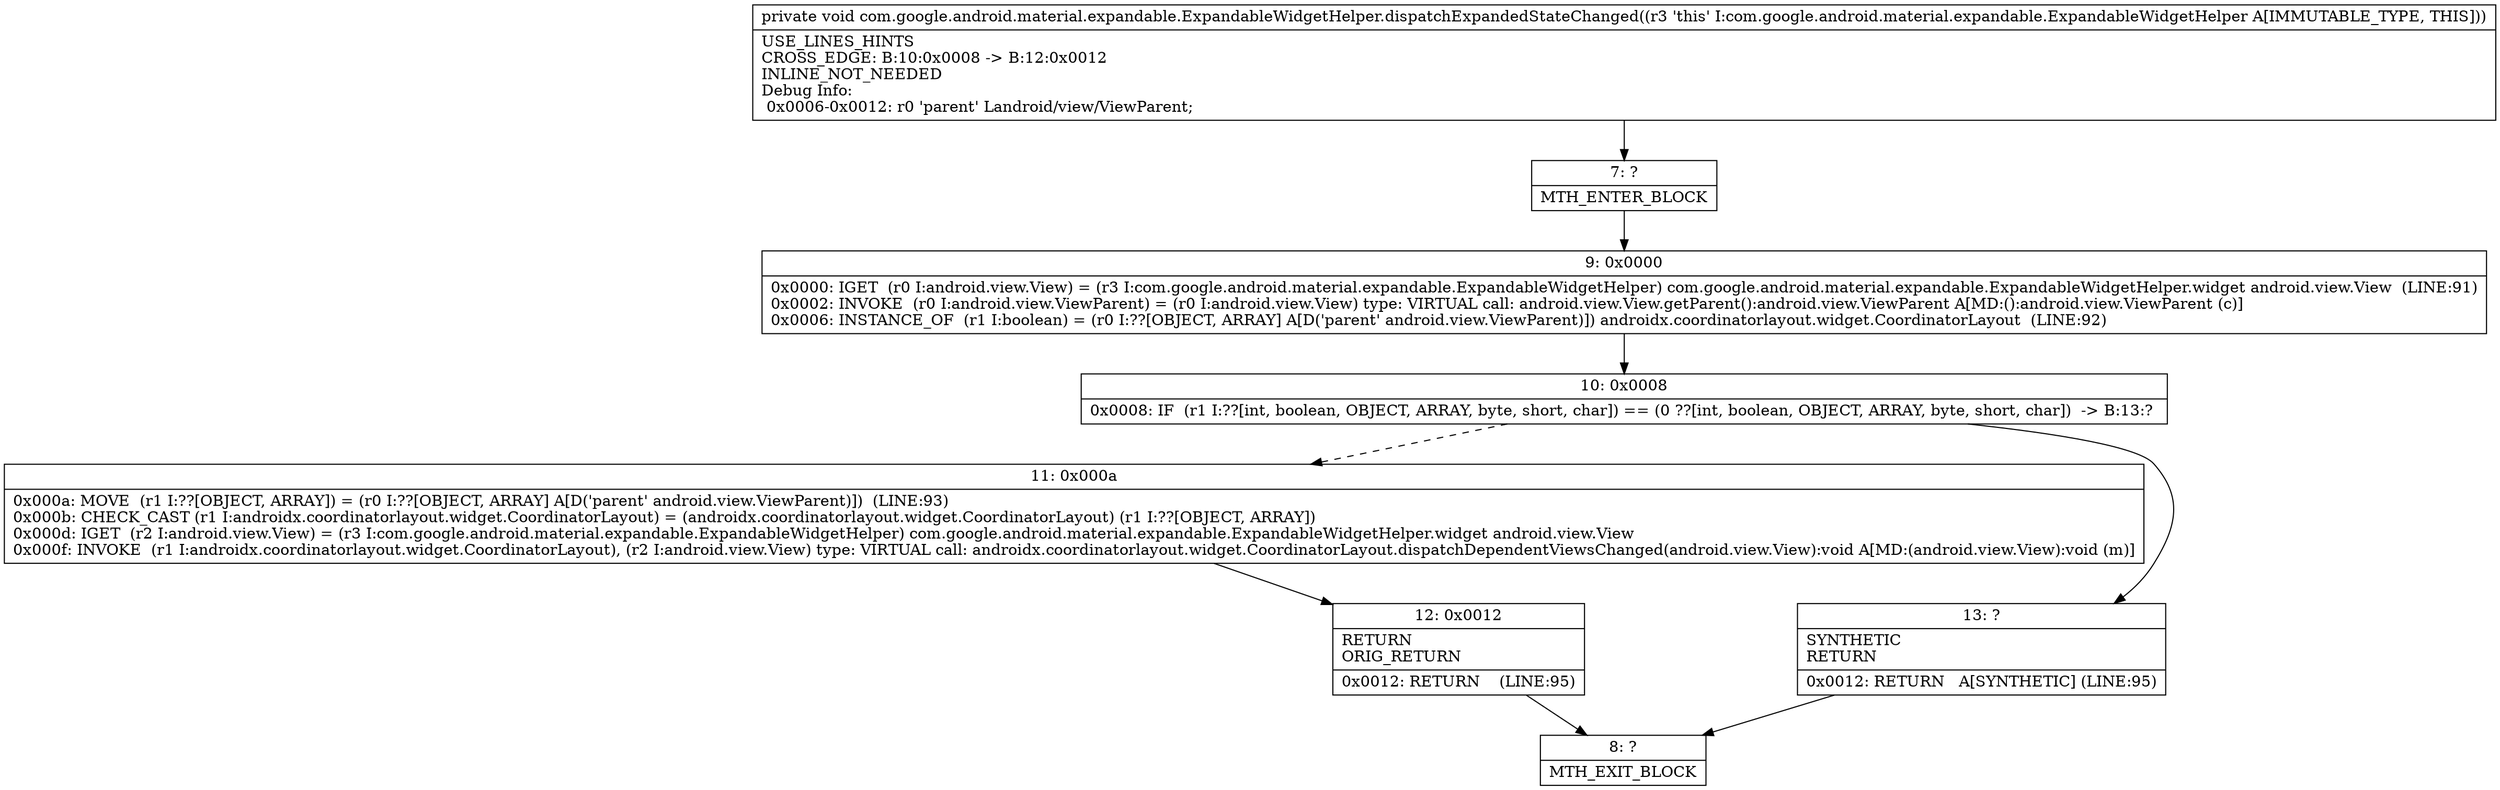 digraph "CFG forcom.google.android.material.expandable.ExpandableWidgetHelper.dispatchExpandedStateChanged()V" {
Node_7 [shape=record,label="{7\:\ ?|MTH_ENTER_BLOCK\l}"];
Node_9 [shape=record,label="{9\:\ 0x0000|0x0000: IGET  (r0 I:android.view.View) = (r3 I:com.google.android.material.expandable.ExpandableWidgetHelper) com.google.android.material.expandable.ExpandableWidgetHelper.widget android.view.View  (LINE:91)\l0x0002: INVOKE  (r0 I:android.view.ViewParent) = (r0 I:android.view.View) type: VIRTUAL call: android.view.View.getParent():android.view.ViewParent A[MD:():android.view.ViewParent (c)]\l0x0006: INSTANCE_OF  (r1 I:boolean) = (r0 I:??[OBJECT, ARRAY] A[D('parent' android.view.ViewParent)]) androidx.coordinatorlayout.widget.CoordinatorLayout  (LINE:92)\l}"];
Node_10 [shape=record,label="{10\:\ 0x0008|0x0008: IF  (r1 I:??[int, boolean, OBJECT, ARRAY, byte, short, char]) == (0 ??[int, boolean, OBJECT, ARRAY, byte, short, char])  \-\> B:13:? \l}"];
Node_11 [shape=record,label="{11\:\ 0x000a|0x000a: MOVE  (r1 I:??[OBJECT, ARRAY]) = (r0 I:??[OBJECT, ARRAY] A[D('parent' android.view.ViewParent)])  (LINE:93)\l0x000b: CHECK_CAST (r1 I:androidx.coordinatorlayout.widget.CoordinatorLayout) = (androidx.coordinatorlayout.widget.CoordinatorLayout) (r1 I:??[OBJECT, ARRAY]) \l0x000d: IGET  (r2 I:android.view.View) = (r3 I:com.google.android.material.expandable.ExpandableWidgetHelper) com.google.android.material.expandable.ExpandableWidgetHelper.widget android.view.View \l0x000f: INVOKE  (r1 I:androidx.coordinatorlayout.widget.CoordinatorLayout), (r2 I:android.view.View) type: VIRTUAL call: androidx.coordinatorlayout.widget.CoordinatorLayout.dispatchDependentViewsChanged(android.view.View):void A[MD:(android.view.View):void (m)]\l}"];
Node_12 [shape=record,label="{12\:\ 0x0012|RETURN\lORIG_RETURN\l|0x0012: RETURN    (LINE:95)\l}"];
Node_8 [shape=record,label="{8\:\ ?|MTH_EXIT_BLOCK\l}"];
Node_13 [shape=record,label="{13\:\ ?|SYNTHETIC\lRETURN\l|0x0012: RETURN   A[SYNTHETIC] (LINE:95)\l}"];
MethodNode[shape=record,label="{private void com.google.android.material.expandable.ExpandableWidgetHelper.dispatchExpandedStateChanged((r3 'this' I:com.google.android.material.expandable.ExpandableWidgetHelper A[IMMUTABLE_TYPE, THIS]))  | USE_LINES_HINTS\lCROSS_EDGE: B:10:0x0008 \-\> B:12:0x0012\lINLINE_NOT_NEEDED\lDebug Info:\l  0x0006\-0x0012: r0 'parent' Landroid\/view\/ViewParent;\l}"];
MethodNode -> Node_7;Node_7 -> Node_9;
Node_9 -> Node_10;
Node_10 -> Node_11[style=dashed];
Node_10 -> Node_13;
Node_11 -> Node_12;
Node_12 -> Node_8;
Node_13 -> Node_8;
}


